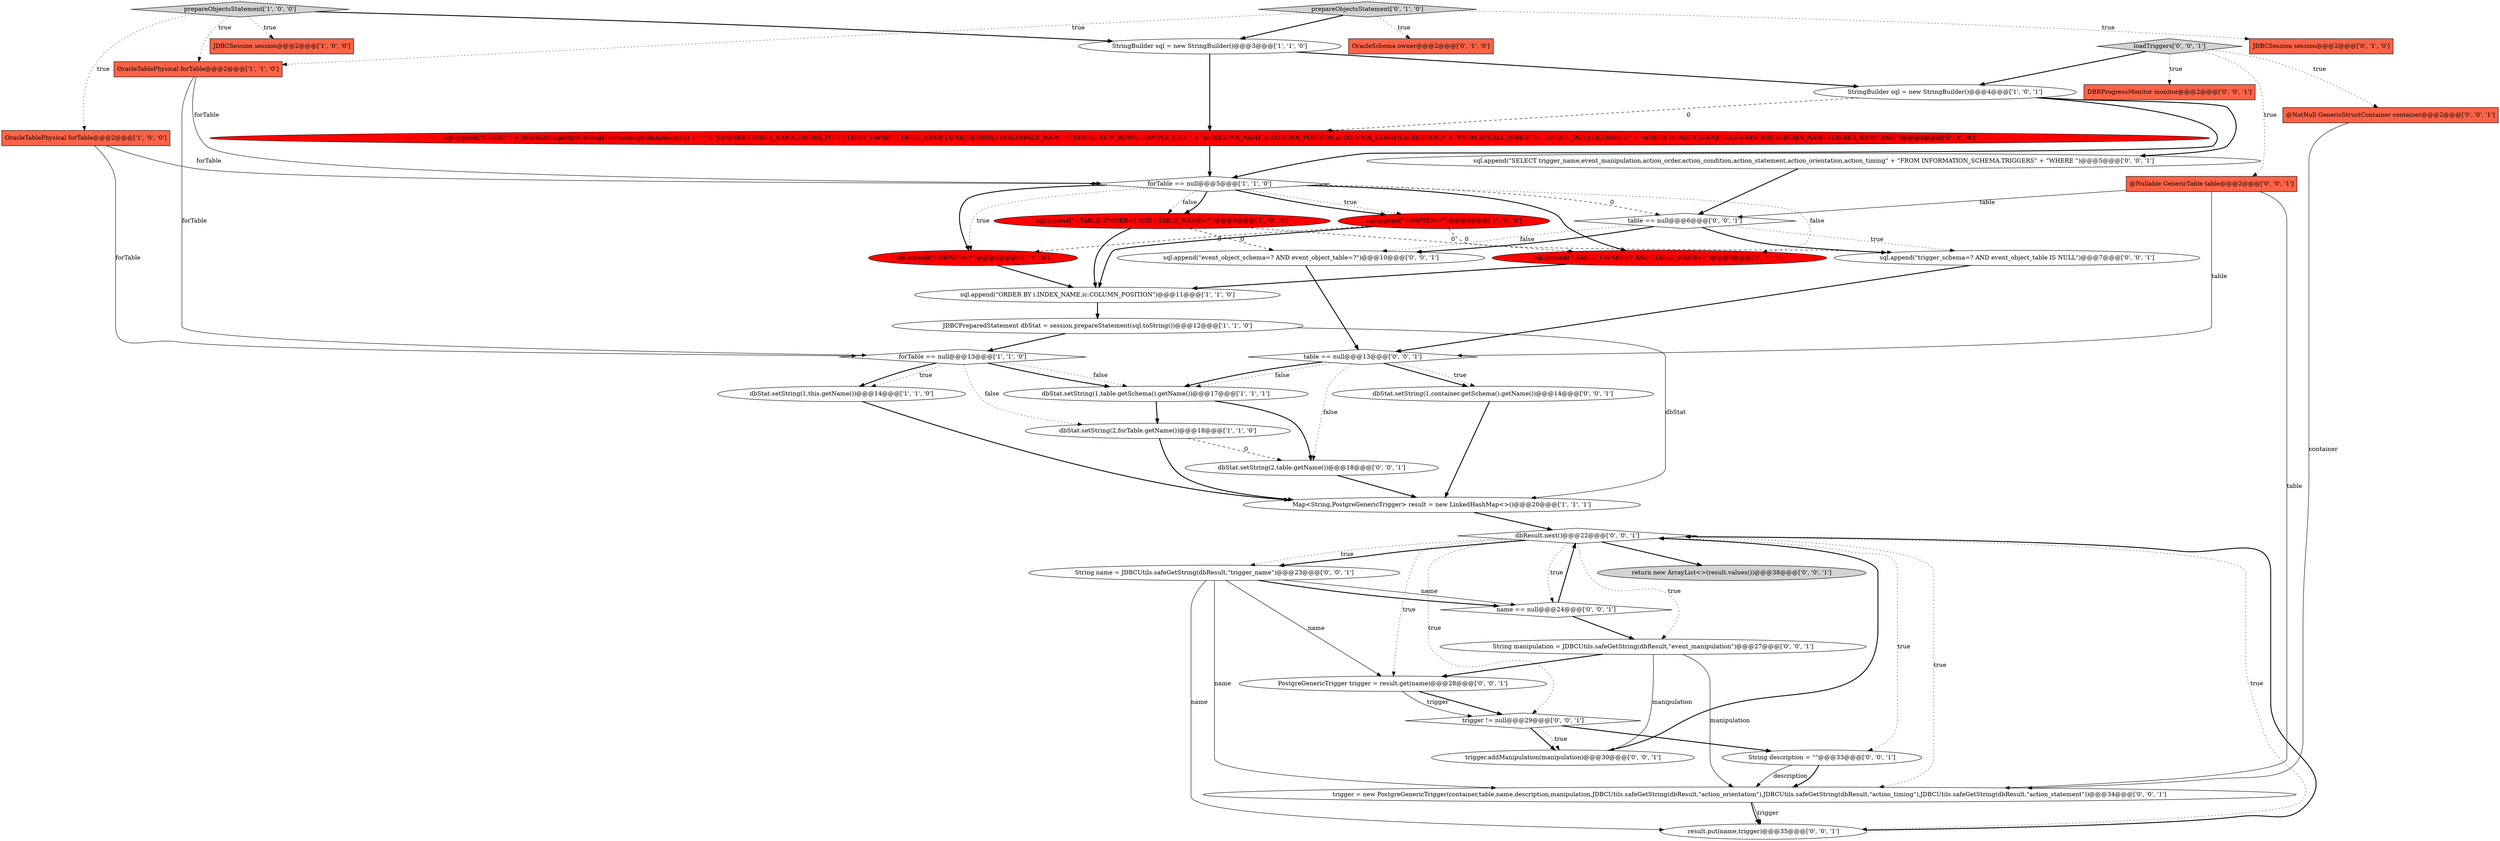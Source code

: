 digraph {
39 [style = filled, label = "dbResult.next()@@@22@@@['0', '0', '1']", fillcolor = white, shape = diamond image = "AAA0AAABBB3BBB"];
9 [style = filled, label = "dbStat.setString(1,this.getName())@@@14@@@['1', '1', '0']", fillcolor = white, shape = ellipse image = "AAA0AAABBB1BBB"];
33 [style = filled, label = "trigger != null@@@29@@@['0', '0', '1']", fillcolor = white, shape = diamond image = "AAA0AAABBB3BBB"];
42 [style = filled, label = "name == null@@@24@@@['0', '0', '1']", fillcolor = white, shape = diamond image = "AAA0AAABBB3BBB"];
17 [style = filled, label = "OracleSchema owner@@@2@@@['0', '1', '0']", fillcolor = tomato, shape = box image = "AAA0AAABBB2BBB"];
7 [style = filled, label = "OracleTablePhysical forTable@@@2@@@['1', '1', '0']", fillcolor = tomato, shape = box image = "AAA0AAABBB1BBB"];
20 [style = filled, label = "prepareObjectsStatement['0', '1', '0']", fillcolor = lightgray, shape = diamond image = "AAA0AAABBB2BBB"];
3 [style = filled, label = "OracleTablePhysical forTable@@@2@@@['1', '0', '0']", fillcolor = tomato, shape = box image = "AAA0AAABBB1BBB"];
25 [style = filled, label = "trigger.addManipulation(manipulation)@@@30@@@['0', '0', '1']", fillcolor = white, shape = ellipse image = "AAA0AAABBB3BBB"];
36 [style = filled, label = "DBRProgressMonitor monitor@@@2@@@['0', '0', '1']", fillcolor = tomato, shape = box image = "AAA0AAABBB3BBB"];
14 [style = filled, label = "forTable == null@@@5@@@['1', '1', '0']", fillcolor = white, shape = diamond image = "AAA0AAABBB1BBB"];
5 [style = filled, label = "prepareObjectsStatement['1', '0', '0']", fillcolor = lightgray, shape = diamond image = "AAA0AAABBB1BBB"];
32 [style = filled, label = "dbStat.setString(2,table.getName())@@@18@@@['0', '0', '1']", fillcolor = white, shape = ellipse image = "AAA0AAABBB3BBB"];
12 [style = filled, label = "sql.append(\"ORDER BY i.INDEX_NAME,ic.COLUMN_POSITION\")@@@11@@@['1', '1', '0']", fillcolor = white, shape = ellipse image = "AAA0AAABBB1BBB"];
38 [style = filled, label = "String description = \"\"@@@33@@@['0', '0', '1']", fillcolor = white, shape = ellipse image = "AAA0AAABBB3BBB"];
1 [style = filled, label = "Map<String,PostgreGenericTrigger> result = new LinkedHashMap<>()@@@20@@@['1', '1', '1']", fillcolor = white, shape = ellipse image = "AAA0AAABBB1BBB"];
18 [style = filled, label = "sql.append(\"SELECT \" + OracleUtils.getSysCatalogHint(owner.getDataSource()) + \" \" + \"i.OWNER,i.INDEX_NAME,i.INDEX_TYPE,i.TABLE_OWNER,i.TABLE_NAME,i.UNIQUENESS,i.TABLESPACE_NAME,i.STATUS,i.NUM_ROWS,i.SAMPLE_SIZE,\" + \"ic.COLUMN_NAME,ic.COLUMN_POSITION,ic.COLUMN_LENGTH,ic.DESCEND\" + \"FROM SYS.ALL_INDEXES i, SYS.ALL_IND_COLUMNS ic\" + \"WHERE ic.INDEX_OWNER=i.OWNER AND ic.INDEX_NAME=i.INDEX_NAME AND \")@@@4@@@['0', '1', '0']", fillcolor = red, shape = ellipse image = "AAA1AAABBB2BBB"];
10 [style = filled, label = "sql.append(\" i.OWNER=?\")@@@6@@@['1', '0', '0']", fillcolor = red, shape = ellipse image = "AAA1AAABBB1BBB"];
37 [style = filled, label = "PostgreGenericTrigger trigger = result.get(name)@@@28@@@['0', '0', '1']", fillcolor = white, shape = ellipse image = "AAA0AAABBB3BBB"];
34 [style = filled, label = "String manipulation = JDBCUtils.safeGetString(dbResult,\"event_manipulation\")@@@27@@@['0', '0', '1']", fillcolor = white, shape = ellipse image = "AAA0AAABBB3BBB"];
6 [style = filled, label = "JDBCSession session@@@2@@@['1', '0', '0']", fillcolor = tomato, shape = box image = "AAA0AAABBB1BBB"];
8 [style = filled, label = "forTable == null@@@13@@@['1', '1', '0']", fillcolor = white, shape = diamond image = "AAA0AAABBB1BBB"];
35 [style = filled, label = "sql.append(\"SELECT trigger_name,event_manipulation,action_order,action_condition,action_statement,action_orientation,action_timing\" + \"FROM INFORMATION_SCHEMA.TRIGGERS\" + \"WHERE \")@@@5@@@['0', '0', '1']", fillcolor = white, shape = ellipse image = "AAA0AAABBB3BBB"];
24 [style = filled, label = "String name = JDBCUtils.safeGetString(dbResult,\"trigger_name\")@@@23@@@['0', '0', '1']", fillcolor = white, shape = ellipse image = "AAA0AAABBB3BBB"];
0 [style = filled, label = "dbStat.setString(2,forTable.getName())@@@18@@@['1', '1', '0']", fillcolor = white, shape = ellipse image = "AAA0AAABBB1BBB"];
13 [style = filled, label = "StringBuilder sql = new StringBuilder()@@@4@@@['1', '0', '1']", fillcolor = white, shape = ellipse image = "AAA0AAABBB1BBB"];
21 [style = filled, label = "JDBCSession session@@@2@@@['0', '1', '0']", fillcolor = tomato, shape = box image = "AAA0AAABBB2BBB"];
27 [style = filled, label = "trigger = new PostgreGenericTrigger(container,table,name,description,manipulation,JDBCUtils.safeGetString(dbResult,\"action_orientation\"),JDBCUtils.safeGetString(dbResult,\"action_timing\"),JDBCUtils.safeGetString(dbResult,\"action_statement\"))@@@34@@@['0', '0', '1']", fillcolor = white, shape = ellipse image = "AAA0AAABBB3BBB"];
43 [style = filled, label = "dbStat.setString(1,container.getSchema().getName())@@@14@@@['0', '0', '1']", fillcolor = white, shape = ellipse image = "AAA0AAABBB3BBB"];
26 [style = filled, label = "sql.append(\"trigger_schema=? AND event_object_table IS NULL\")@@@7@@@['0', '0', '1']", fillcolor = white, shape = ellipse image = "AAA0AAABBB3BBB"];
28 [style = filled, label = "table == null@@@6@@@['0', '0', '1']", fillcolor = white, shape = diamond image = "AAA0AAABBB3BBB"];
41 [style = filled, label = "@Nullable GenericTable table@@@2@@@['0', '0', '1']", fillcolor = tomato, shape = box image = "AAA0AAABBB3BBB"];
31 [style = filled, label = "loadTriggers['0', '0', '1']", fillcolor = lightgray, shape = diamond image = "AAA0AAABBB3BBB"];
40 [style = filled, label = "result.put(name,trigger)@@@35@@@['0', '0', '1']", fillcolor = white, shape = ellipse image = "AAA0AAABBB3BBB"];
4 [style = filled, label = "StringBuilder sql = new StringBuilder()@@@3@@@['1', '1', '0']", fillcolor = white, shape = ellipse image = "AAA0AAABBB1BBB"];
19 [style = filled, label = "sql.append(\"i.TABLE_OWNER=? AND i.TABLE_NAME=?\")@@@9@@@['0', '1', '0']", fillcolor = red, shape = ellipse image = "AAA1AAABBB2BBB"];
15 [style = filled, label = "dbStat.setString(1,table.getSchema().getName())@@@17@@@['1', '1', '1']", fillcolor = white, shape = ellipse image = "AAA0AAABBB1BBB"];
16 [style = filled, label = "sql.append(\"i.OWNER=?\")@@@6@@@['0', '1', '0']", fillcolor = red, shape = ellipse image = "AAA1AAABBB2BBB"];
30 [style = filled, label = "sql.append(\"event_object_schema=? AND event_object_table=?\")@@@10@@@['0', '0', '1']", fillcolor = white, shape = ellipse image = "AAA0AAABBB3BBB"];
2 [style = filled, label = "sql.append(\" i.TABLE_OWNER=? AND i.TABLE_NAME=?\")@@@9@@@['1', '0', '0']", fillcolor = red, shape = ellipse image = "AAA1AAABBB1BBB"];
22 [style = filled, label = "table == null@@@13@@@['0', '0', '1']", fillcolor = white, shape = diamond image = "AAA0AAABBB3BBB"];
11 [style = filled, label = "JDBCPreparedStatement dbStat = session.prepareStatement(sql.toString())@@@12@@@['1', '1', '0']", fillcolor = white, shape = ellipse image = "AAA0AAABBB1BBB"];
29 [style = filled, label = "@NotNull GenericStructContainer container@@@2@@@['0', '0', '1']", fillcolor = tomato, shape = box image = "AAA0AAABBB3BBB"];
23 [style = filled, label = "return new ArrayList<>(result.values())@@@38@@@['0', '0', '1']", fillcolor = lightgray, shape = ellipse image = "AAA0AAABBB3BBB"];
2->19 [style = dashed, label="0"];
22->15 [style = bold, label=""];
39->24 [style = dotted, label="true"];
14->2 [style = dotted, label="false"];
39->24 [style = bold, label=""];
27->40 [style = solid, label="trigger"];
39->42 [style = dotted, label="true"];
26->22 [style = bold, label=""];
41->28 [style = solid, label="table"];
33->25 [style = bold, label=""];
10->12 [style = bold, label=""];
15->0 [style = bold, label=""];
43->1 [style = bold, label=""];
39->23 [style = bold, label=""];
13->18 [style = dashed, label="0"];
37->33 [style = bold, label=""];
13->14 [style = bold, label=""];
8->0 [style = dotted, label="false"];
29->27 [style = solid, label="container"];
34->27 [style = solid, label="manipulation"];
14->16 [style = bold, label=""];
28->30 [style = bold, label=""];
19->12 [style = bold, label=""];
24->42 [style = solid, label="name"];
22->43 [style = bold, label=""];
8->15 [style = dotted, label="false"];
12->11 [style = bold, label=""];
5->6 [style = dotted, label="true"];
14->10 [style = bold, label=""];
22->43 [style = dotted, label="true"];
4->18 [style = bold, label=""];
5->3 [style = dotted, label="true"];
2->30 [style = dashed, label="0"];
35->28 [style = bold, label=""];
39->27 [style = dotted, label="true"];
5->7 [style = dotted, label="true"];
7->8 [style = solid, label="forTable"];
11->8 [style = bold, label=""];
39->40 [style = dotted, label="true"];
22->15 [style = dotted, label="false"];
9->1 [style = bold, label=""];
31->29 [style = dotted, label="true"];
38->27 [style = solid, label="description"];
39->34 [style = dotted, label="true"];
1->39 [style = bold, label=""];
8->15 [style = bold, label=""];
24->37 [style = solid, label="name"];
25->39 [style = bold, label=""];
14->28 [style = dashed, label="0"];
20->17 [style = dotted, label="true"];
31->13 [style = bold, label=""];
4->13 [style = bold, label=""];
42->39 [style = bold, label=""];
38->27 [style = bold, label=""];
14->19 [style = bold, label=""];
28->26 [style = bold, label=""];
3->14 [style = solid, label="forTable"];
20->7 [style = dotted, label="true"];
34->25 [style = solid, label="manipulation"];
41->27 [style = solid, label="table"];
11->1 [style = solid, label="dbStat"];
14->16 [style = dotted, label="true"];
39->37 [style = dotted, label="true"];
33->25 [style = dotted, label="true"];
40->39 [style = bold, label=""];
0->1 [style = bold, label=""];
32->1 [style = bold, label=""];
5->4 [style = bold, label=""];
24->27 [style = solid, label="name"];
14->2 [style = bold, label=""];
10->16 [style = dashed, label="0"];
8->9 [style = dotted, label="true"];
24->42 [style = bold, label=""];
42->34 [style = bold, label=""];
30->22 [style = bold, label=""];
22->32 [style = dotted, label="false"];
37->33 [style = solid, label="trigger"];
39->38 [style = dotted, label="true"];
0->32 [style = dashed, label="0"];
24->40 [style = solid, label="name"];
20->21 [style = dotted, label="true"];
41->22 [style = solid, label="table"];
14->10 [style = dotted, label="true"];
2->12 [style = bold, label=""];
20->4 [style = bold, label=""];
10->26 [style = dashed, label="0"];
34->37 [style = bold, label=""];
14->19 [style = dotted, label="false"];
28->26 [style = dotted, label="true"];
8->9 [style = bold, label=""];
33->38 [style = bold, label=""];
27->40 [style = bold, label=""];
3->8 [style = solid, label="forTable"];
7->14 [style = solid, label="forTable"];
15->32 [style = bold, label=""];
13->35 [style = bold, label=""];
28->30 [style = dotted, label="false"];
16->12 [style = bold, label=""];
18->14 [style = bold, label=""];
39->33 [style = dotted, label="true"];
31->36 [style = dotted, label="true"];
31->41 [style = dotted, label="true"];
}

